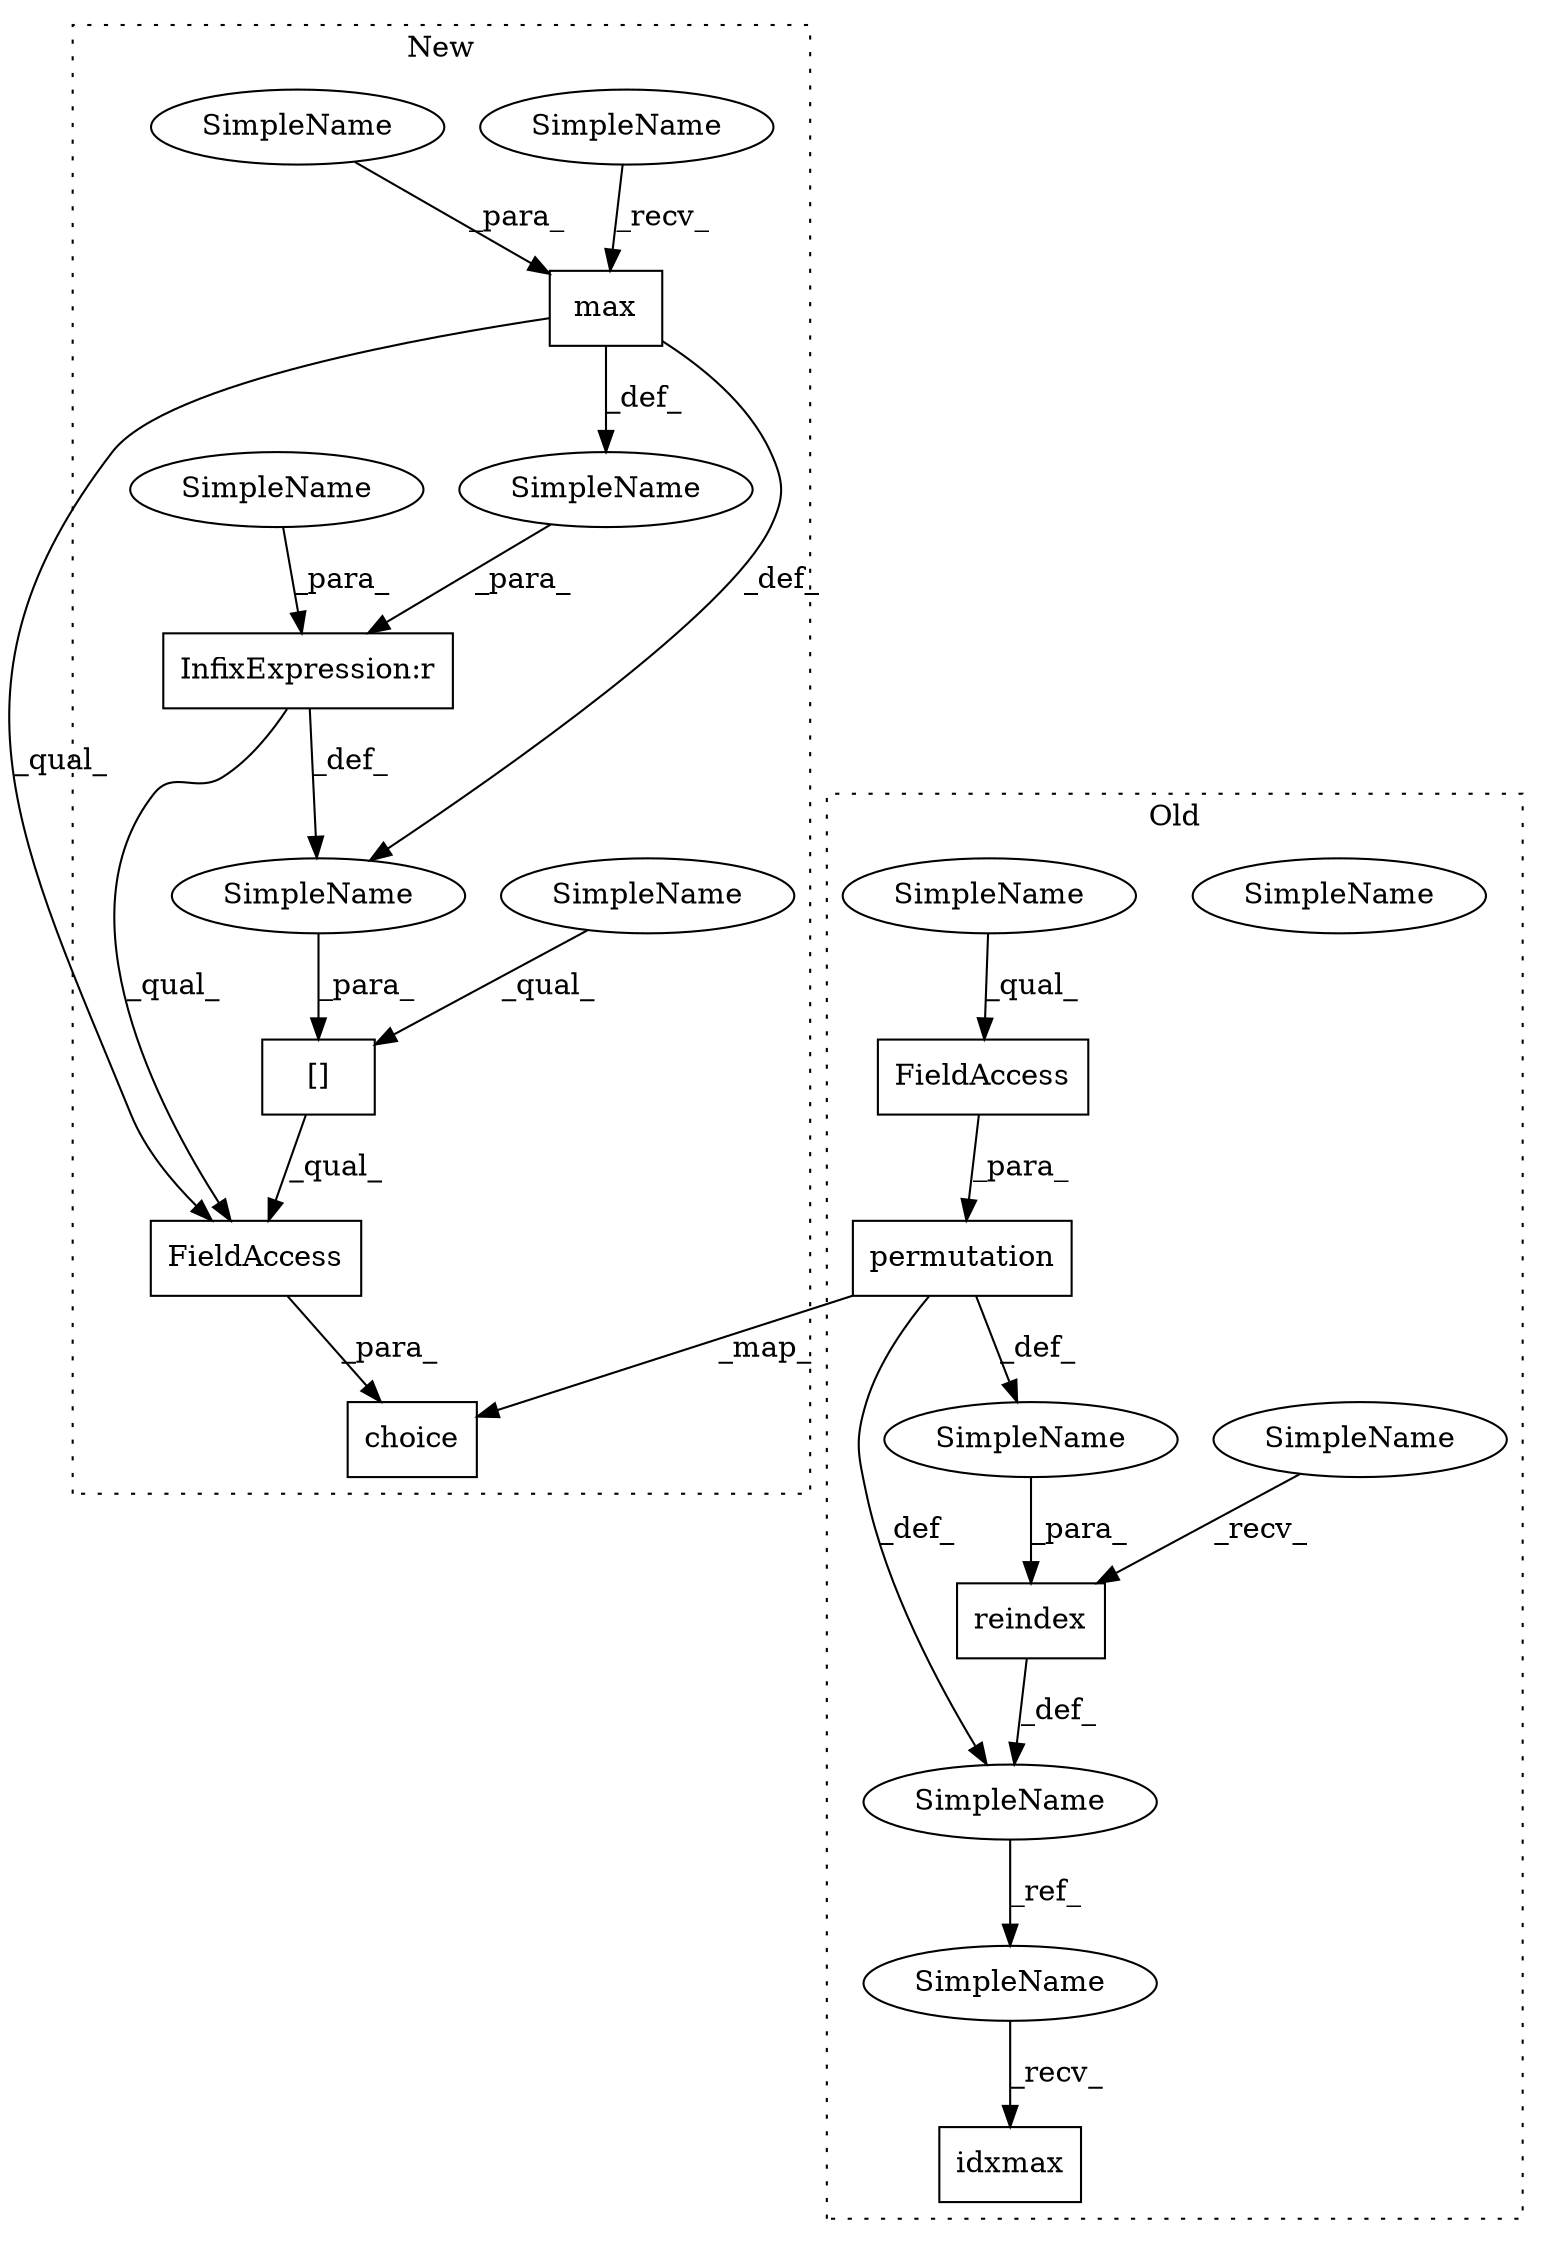 digraph G {
subgraph cluster0 {
1 [label="permutation" a="32" s="779,809" l="12,1" shape="box"];
5 [label="idxmax" a="32" s="839" l="8" shape="box"];
7 [label="FieldAccess" a="22" s="791" l="18" shape="box"];
8 [label="SimpleName" a="42" s="791" l="12" shape="ellipse"];
9 [label="reindex" a="32" s="758,810" l="8,1" shape="box"];
11 [label="SimpleName" a="42" s="732" l="12" shape="ellipse"];
13 [label="SimpleName" a="42" s="" l="" shape="ellipse"];
15 [label="SimpleName" a="42" s="745" l="12" shape="ellipse"];
16 [label="SimpleName" a="42" s="791" l="12" shape="ellipse"];
17 [label="SimpleName" a="42" s="826" l="12" shape="ellipse"];
label = "Old";
style="dotted";
}
subgraph cluster1 {
2 [label="choice" a="32" s="752,820" l="7,1" shape="box"];
3 [label="InfixExpression:r" a="27" s="785" l="4" shape="box"];
4 [label="max" a="32" s="795,811" l="4,1" shape="box"];
6 [label="[]" a="2" s="759,813" l="13,1" shape="box"];
10 [label="FieldAccess" a="22" s="759" l="61" shape="box"];
12 [label="SimpleName" a="42" s="" l="" shape="ellipse"];
14 [label="SimpleName" a="42" s="" l="" shape="ellipse"];
18 [label="SimpleName" a="42" s="789" l="5" shape="ellipse"];
19 [label="SimpleName" a="42" s="759" l="12" shape="ellipse"];
20 [label="SimpleName" a="42" s="799" l="12" shape="ellipse"];
21 [label="SimpleName" a="42" s="773" l="12" shape="ellipse"];
label = "New";
style="dotted";
}
1 -> 13 [label="_def_"];
1 -> 11 [label="_def_"];
1 -> 2 [label="_map_"];
3 -> 14 [label="_def_"];
3 -> 10 [label="_qual_"];
4 -> 10 [label="_qual_"];
4 -> 14 [label="_def_"];
4 -> 12 [label="_def_"];
6 -> 10 [label="_qual_"];
7 -> 1 [label="_para_"];
9 -> 11 [label="_def_"];
10 -> 2 [label="_para_"];
11 -> 17 [label="_ref_"];
12 -> 3 [label="_para_"];
13 -> 9 [label="_para_"];
14 -> 6 [label="_para_"];
15 -> 9 [label="_recv_"];
16 -> 7 [label="_qual_"];
17 -> 5 [label="_recv_"];
18 -> 4 [label="_recv_"];
19 -> 6 [label="_qual_"];
20 -> 4 [label="_para_"];
21 -> 3 [label="_para_"];
}